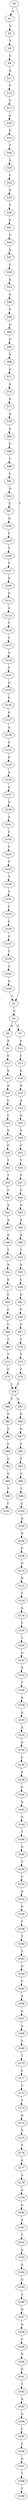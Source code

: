 strict digraph  {
	S0 -> S1 [ label = A ];
	S0 -> S2 [ label = T ];
	S1 -> S3 [ label = G ];
	S2 -> S4 [ label = C ];
	S3 -> S5 [ label = T ];
	S4 -> S6 [ label = G ];
	S4 -> S7 [ label = C ];
	S5 -> S8 [ label = C ];
	S6 -> S9 [ label = G ];
	S7 -> S10 [ label = A ];
	S8 -> S11 [ label = G ];
	S9 -> S12 [ label = C ];
	S10 -> S13 [ label = C ];
	S11 -> S14 [ label = T ];
	S12 -> S15 [ label = G ];
	S13 -> S16 [ label = G ];
	S14 -> S17 [ label = T ];
	S15 -> S18 [ label = A ];
	S16 -> S19 [ label = A ];
	S17 -> S20 [ label = A ];
	S18 -> S21 [ label = C ];
	S19 -> S22 [ label = A ];
	S20 -> S23 [ label = G ];
	S21 -> S24 [ label = C ];
	S22 -> S25 [ label = G ];
	S23 -> S26 [ label = T ];
	S24 -> S27 [ label = G ];
	S25 -> S28 [ label = A ];
	S26 -> S29 [ label = A ];
	S27 -> S30 [ label = C ];
	S28 -> S31 [ label = C ];
	S29 -> S32 [ label = C ];
	S30 -> S33 [ label = T ];
	S31 -> S34 [ label = T ];
	S32 -> S35 [ label = G ];
	S33 -> S36 [ label = T ];
	S34 -> S37 [ label = T ];
	S35 -> S38 [ label = T ];
	S36 -> S39 [ label = C ];
	S37 -> S40 [ label = C ];
	S38 -> S41 [ label = G ];
	S39 -> S42 [ label = A ];
	S40 -> S43 [ label = G ];
	S41 -> S44 [ label = G ];
	S42 -> S45 [ label = A ];
	S43 -> S46 [ label = A ];
	S44 -> S47 [ label = A ];
	S45 -> S48 [ label = A ];
	S46 -> S49 [ label = A ];
	S47 -> S50 [ label = C ];
	S48 -> S51 [ label = T ];
	S49 -> S52 [ label = T ];
	S50 -> S53 [ label = G ];
	S51 -> S54 [ label = A ];
	S52 -> S55 [ label = A ];
	S53 -> S56 [ label = G ];
	S54 -> S57 [ label = G ];
	S55 -> S58 [ label = C ];
	S56 -> S59 [ label = C ];
	S57 -> S60 [ label = C ];
	S58 -> S61 [ label = G ];
	S59 -> S62 [ label = G ];
	S60 -> S63 [ label = C ];
	S61 -> S64 [ label = C ];
	S62 -> S65 [ label = G ];
	S63 -> S66 [ label = C ];
	S64 -> S67 [ label = C ];
	S65 -> S68 [ label = A ];
	S66 -> S69 [ label = T ];
	S67 -> S70 [ label = T ];
	S68 -> S71 [ label = A ];
	S69 -> S72 [ label = T ];
	S70 -> S73 [ label = T ];
	S71 -> S74 [ label = A ];
	S72 -> S75 [ label = C ];
	S73 -> S76 [ label = C ];
	S74 -> S77 [ label = G ];
	S75 -> S78 [ label = C ];
	S76 -> S78 [ label = C ];
	S77 -> S79 [ label = A ];
	S78 -> S80 [ label = T ];
	S78 -> S81 [ label = G ];
	S79 -> S82 [ label = G ];
	S80 -> S83 [ label = G ];
	S81 -> S84 [ label = G ];
	S82 -> S85 [ label = G ];
	S83 -> S86 [ label = G ];
	S84 -> S87 [ label = G ];
	S85 -> S88 [ label = T ];
	S86 -> S89 [ label = C ];
	S87 -> S90 [ label = C ];
	S88 -> S91 [ label = C ];
	S89 -> S92 [ label = G ];
	S90 -> S93 [ label = T ];
	S91 -> S94 [ label = G ];
	S92 -> S95 [ label = G ];
	S93 -> S96 [ label = G ];
	S94 -> S97 [ label = C ];
	S95 -> S98 [ label = T ];
	S96 -> S99 [ label = T ];
	S97 -> S100 [ label = G ];
	S98 -> S101 [ label = T ];
	S99 -> S102 [ label = C ];
	S100 -> S103 [ label = C ];
	S102 -> S104 [ label = A ];
	S103 -> S105 [ label = T ];
	S104 -> S106 [ label = A ];
	S105 -> S107 [ label = T ];
	S106 -> S108 [ label = C ];
	S107 -> S109 [ label = G ];
	S108 -> S110 [ label = G ];
	S109 -> S111 [ label = G ];
	S110 -> S112 [ label = A ];
	S111 -> S113 [ label = A ];
	S112 -> S114 [ label = C ];
	S113 -> S115 [ label = C ];
	S114 -> S116 [ label = A ];
	S115 -> S117 [ label = T ];
	S116 -> S118 [ label = C ];
	S117 -> S119 [ label = G ];
	S118 -> S120 [ label = T ];
	S119 -> S121 [ label = C ];
	S120 -> S122 [ label = G ];
	S121 -> S123 [ label = G ];
	S122 -> S124 [ label = G ];
	S123 -> S125 [ label = G ];
	S124 -> S126 [ label = T ];
	S125 -> S127 [ label = G ];
	S126 -> S128 [ label = A ];
	S127 -> S129 [ label = A ];
	S128 -> S130 [ label = G ];
	S129 -> S131 [ label = C ];
	S130 -> S132 [ label = A ];
	S131 -> S133 [ label = G ];
	S132 -> S134 [ label = A ];
	S133 -> S135 [ label = A ];
	S134 -> S136 [ label = C ];
	S135 -> S137 [ label = A ];
	S136 -> S138 [ label = C ];
	S137 -> S139 [ label = G ];
	S138 -> S140 [ label = C ];
	S139 -> S141 [ label = A ];
	S140 -> S142 [ label = A ];
	S141 -> S143 [ label = C ];
	S142 -> S144 [ label = G ];
	S143 -> S145 [ label = C ];
	S144 -> S146 [ label = T ];
	S145 -> S147 [ label = T ];
	S146 -> S148 [ label = G ];
	S147 -> S149 [ label = T ];
	S148 -> S150 [ label = T ];
	S149 -> S151 [ label = C ];
	S150 -> S152 [ label = C ];
	S151 -> S153 [ label = C ];
	S152 -> S154 [ label = G ];
	S153 -> S155 [ label = C ];
	S154 -> S156 [ label = G ];
	S155 -> S157 [ label = G ];
	S156 -> S158 [ label = T ];
	S157 -> S159 [ label = T ];
	S158 -> S160 [ label = T ];
	S159 -> S161 [ label = A ];
	S160 -> S162 [ label = T ];
	S161 -> S163 [ label = G ];
	S162 -> S164 [ label = G ];
	S163 -> S2 [ label = T ];
	S164 -> S165 [ label = C ];
	S165 -> S166 [ label = A ];
	S166 -> S167 [ label = A ];
	S167 -> S168 [ label = A ];
	S168 -> S169 [ label = C ];
	S169 -> S170 [ label = T ];
	S170 -> S171 [ label = C ];
	S171 -> S172 [ label = C ];
	S172 -> S173 [ label = T ];
	S173 -> S174 [ label = G ];
	S174 -> S175 [ label = G ];
	S175 -> S176 [ label = T ];
	S176 -> S177 [ label = A ];
	S177 -> S178 [ label = A ];
	S178 -> S179 [ label = A ];
	S179 -> S180 [ label = A ];
	S180 -> S181 [ label = A ];
	S181 -> S182 [ label = T ];
	S182 -> S183 [ label = A ];
	S183 -> S184 [ label = G ];
	S184 -> S185 [ label = G ];
	S185 -> S186 [ label = T ];
	S186 -> S187 [ label = A ];
	S187 -> S188 [ label = A ];
	S188 -> S189 [ label = C ];
	S189 -> S190 [ label = G ];
	S190 -> S191 [ label = G ];
	S191 -> S192 [ label = T ];
	S192 -> S193 [ label = A ];
	S193 -> S194 [ label = G ];
	S194 -> S195 [ label = C ];
	S195 -> S196 [ label = C ];
	S196 -> S197 [ label = G ];
	S197 -> S198 [ label = T ];
	S198 -> S199 [ label = T ];
}
